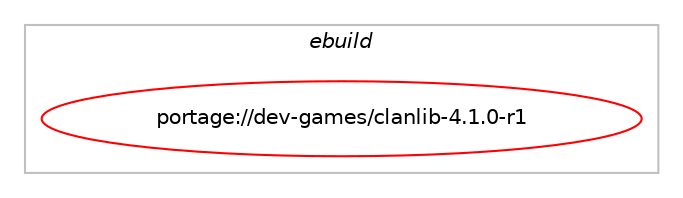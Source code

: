 digraph prolog {

# *************
# Graph options
# *************

newrank=true;
concentrate=true;
compound=true;
graph [rankdir=LR,fontname=Helvetica,fontsize=10,ranksep=1.5];#, ranksep=2.5, nodesep=0.2];
edge  [arrowhead=vee];
node  [fontname=Helvetica,fontsize=10];

# **********
# The ebuild
# **********

subgraph cluster_leftcol {
color=gray;
label=<<i>ebuild</i>>;
id [label="portage://dev-games/clanlib-4.1.0-r1", color=red, width=4, href="../dev-games/clanlib-4.1.0-r1.svg"];
}

# ****************
# The dependencies
# ****************

subgraph cluster_midcol {
color=gray;
label=<<i>dependencies</i>>;
subgraph cluster_compile {
fillcolor="#eeeeee";
style=filled;
label=<<i>compile</i>>;
# *** BEGIN UNKNOWN DEPENDENCY TYPE (TODO) ***
# id -> equal(use_conditional_group(positive,X,portage://dev-games/clanlib-4.1.0-r1,[package_dependency(portage://dev-games/clanlib-4.1.0-r1,install,no,media-libs,freetype,none,[,,],[slot(2)],[]),package_dependency(portage://dev-games/clanlib-4.1.0-r1,install,no,media-libs,fontconfig,none,[,,],[],[]),package_dependency(portage://dev-games/clanlib-4.1.0-r1,install,no,x11-libs,libX11,none,[,,],[],[]),use_conditional_group(positive,opengl,portage://dev-games/clanlib-4.1.0-r1,[package_dependency(portage://dev-games/clanlib-4.1.0-r1,install,no,virtual,opengl,none,[,,],[],[]),package_dependency(portage://dev-games/clanlib-4.1.0-r1,install,no,x11-libs,libXrender,none,[,,],[],[])])]))
# *** END UNKNOWN DEPENDENCY TYPE (TODO) ***

# *** BEGIN UNKNOWN DEPENDENCY TYPE (TODO) ***
# id -> equal(use_conditional_group(positive,sound,portage://dev-games/clanlib-4.1.0-r1,[package_dependency(portage://dev-games/clanlib-4.1.0-r1,install,no,media-libs,alsa-lib,none,[,,],[],[])]))
# *** END UNKNOWN DEPENDENCY TYPE (TODO) ***

# *** BEGIN UNKNOWN DEPENDENCY TYPE (TODO) ***
# id -> equal(package_dependency(portage://dev-games/clanlib-4.1.0-r1,install,no,sys-libs,zlib,none,[,,],[],[]))
# *** END UNKNOWN DEPENDENCY TYPE (TODO) ***

}
subgraph cluster_compileandrun {
fillcolor="#eeeeee";
style=filled;
label=<<i>compile and run</i>>;
}
subgraph cluster_run {
fillcolor="#eeeeee";
style=filled;
label=<<i>run</i>>;
# *** BEGIN UNKNOWN DEPENDENCY TYPE (TODO) ***
# id -> equal(use_conditional_group(positive,X,portage://dev-games/clanlib-4.1.0-r1,[package_dependency(portage://dev-games/clanlib-4.1.0-r1,run,no,media-libs,freetype,none,[,,],[slot(2)],[]),package_dependency(portage://dev-games/clanlib-4.1.0-r1,run,no,media-libs,fontconfig,none,[,,],[],[]),package_dependency(portage://dev-games/clanlib-4.1.0-r1,run,no,x11-libs,libX11,none,[,,],[],[]),use_conditional_group(positive,opengl,portage://dev-games/clanlib-4.1.0-r1,[package_dependency(portage://dev-games/clanlib-4.1.0-r1,run,no,virtual,opengl,none,[,,],[],[]),package_dependency(portage://dev-games/clanlib-4.1.0-r1,run,no,x11-libs,libXrender,none,[,,],[],[])])]))
# *** END UNKNOWN DEPENDENCY TYPE (TODO) ***

# *** BEGIN UNKNOWN DEPENDENCY TYPE (TODO) ***
# id -> equal(use_conditional_group(positive,sound,portage://dev-games/clanlib-4.1.0-r1,[package_dependency(portage://dev-games/clanlib-4.1.0-r1,run,no,media-libs,alsa-lib,none,[,,],[],[])]))
# *** END UNKNOWN DEPENDENCY TYPE (TODO) ***

# *** BEGIN UNKNOWN DEPENDENCY TYPE (TODO) ***
# id -> equal(package_dependency(portage://dev-games/clanlib-4.1.0-r1,run,no,sys-libs,zlib,none,[,,],[],[]))
# *** END UNKNOWN DEPENDENCY TYPE (TODO) ***

}
}

# **************
# The candidates
# **************

subgraph cluster_choices {
rank=same;
color=gray;
label=<<i>candidates</i>>;

}

}
